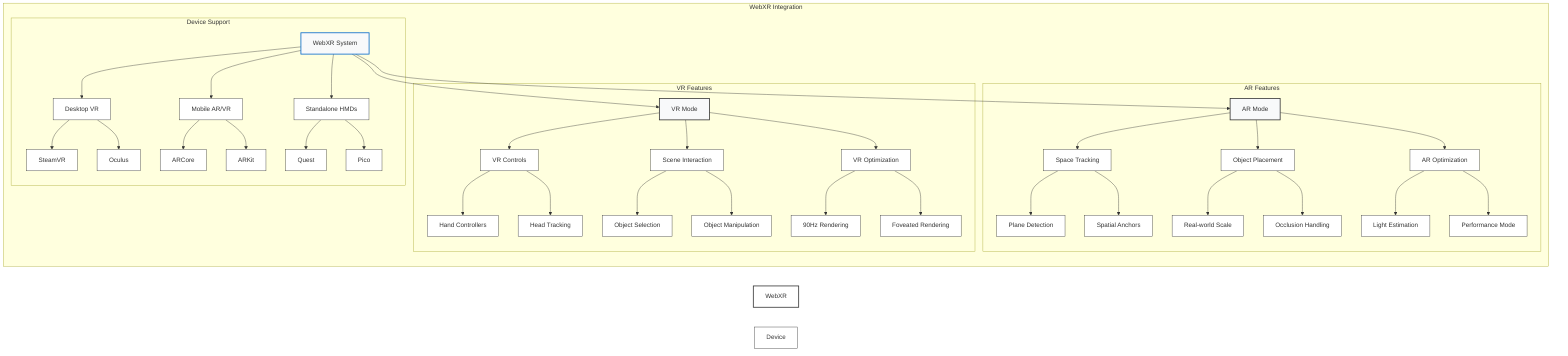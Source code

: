 graph LR
    subgraph WebXR Integration
        XR[WebXR System] --> VR[VR Mode]
        XR --> AR[AR Mode]
        
        subgraph VR Features
            VR --> VRControls[VR Controls]
            VR --> VRInteraction[Scene Interaction]
            VR --> VROptimization[VR Optimization]
            
            VRControls --> Controllers[Hand Controllers]
            VRControls --> HeadTracking[Head Tracking]
            
            VRInteraction --> Selection[Object Selection]
            VRInteraction --> Manipulation[Object Manipulation]
            
            VROptimization --> FrameRate[90Hz Rendering]
            VROptimization --> Foveated[Foveated Rendering]
        end
        
        subgraph AR Features
            AR --> ARTracking[Space Tracking]
            AR --> ARPlacement[Object Placement]
            AR --> AROptimization[AR Optimization]
            
            ARTracking --> Planes[Plane Detection]
            ARTracking --> Anchors[Spatial Anchors]
            
            ARPlacement --> RealWorld[Real-world Scale]
            ARPlacement --> Occlusion[Occlusion Handling]
            
            AROptimization --> LightEst[Light Estimation]
            AROptimization --> Performance[Performance Mode]
        end
        
        subgraph Device Support
            XR --> Desktop[Desktop VR]
            XR --> Mobile[Mobile AR/VR]
            XR --> Standalone[Standalone HMDs]
            
            Desktop --> SteamVR[SteamVR]
            Desktop --> Oculus[Oculus]
            
            Mobile --> ARCore[ARCore]
            Mobile --> ARKit[ARKit]
            
            Standalone --> Quest[Quest]
            Standalone --> Pico[Pico]
        end
    end
    
    style WebXR Integration fill:#f9f9f9,stroke:#333,stroke-width:2px
    style VR Features fill:#e1f3d8,stroke:#333
    style AR Features fill:#fce8d6,stroke:#333
    style Device Support fill:#d4e6f1,stroke:#333
    
    classDef default fill:#fff,stroke:#333,stroke-width:1px
    classDef highlight fill:#f8f9fa,stroke:#0066cc,stroke-width:2px
    
    class XR,VR,AR highlight